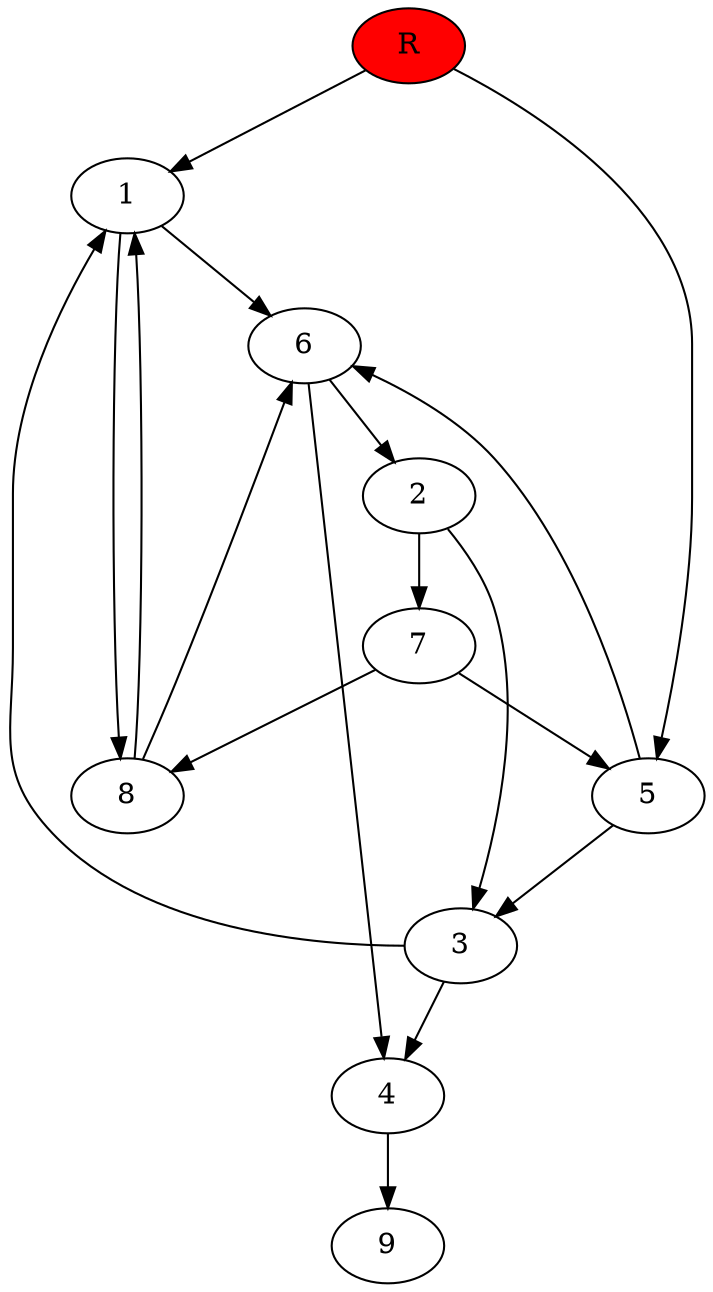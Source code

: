 digraph prb32817 {
	1
	2
	3
	4
	5
	6
	7
	8
	R [fillcolor="#ff0000" style=filled]
	1 -> 6
	1 -> 8
	2 -> 3
	2 -> 7
	3 -> 1
	3 -> 4
	4 -> 9
	5 -> 3
	5 -> 6
	6 -> 2
	6 -> 4
	7 -> 5
	7 -> 8
	8 -> 1
	8 -> 6
	R -> 1
	R -> 5
}
